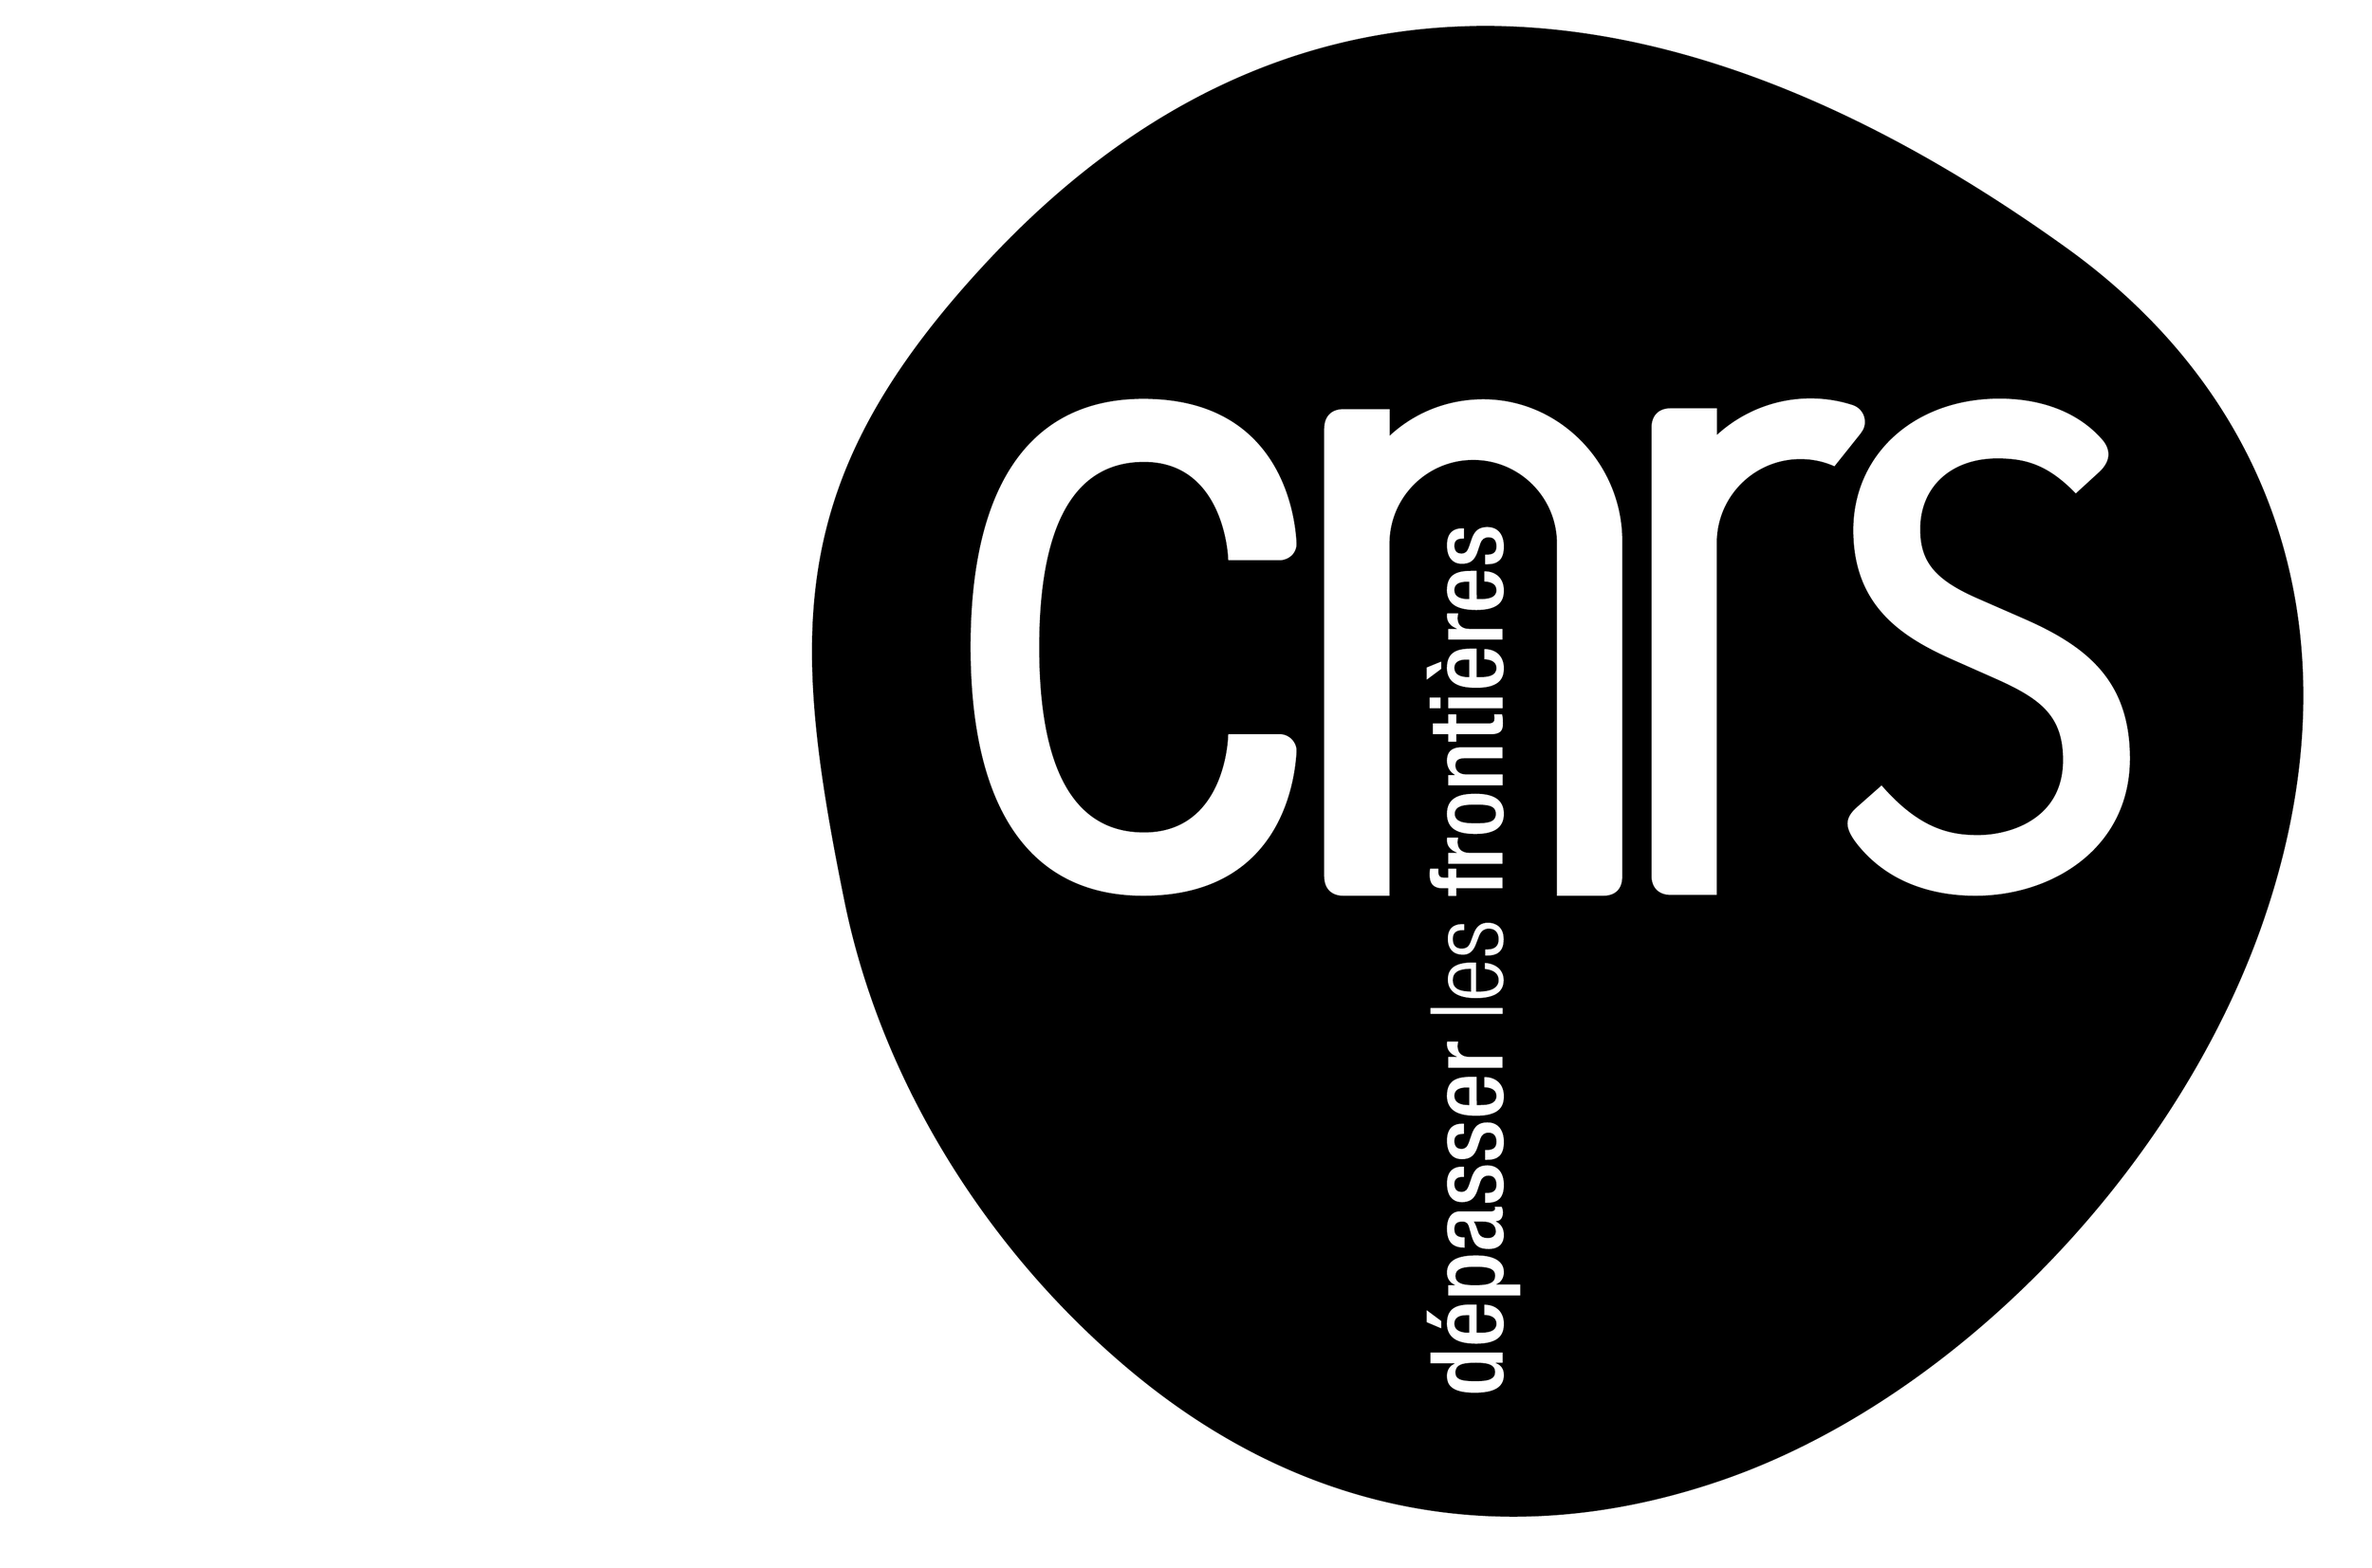 % auteur du logo : CNRS
% version tikz : Kroum Tzanev
% date : 7 décembre 2015
\usetikzlibrary{svg.path}

\begin{tikzpicture}[x=1pt,y=1pt]

  \fill[black, even odd rule,yscale=-1] svg{
    % fond
    M478.81,0.43c-134.50,-8.23,-255.78,44.24,-360.44,156.26c-136.26,145.67,-133.77,247.69,-96.57,430.41c24.40,119.80,95.54,235.49,195.06,317.37c115.83,95.10,251.81,119.51,393.37,70.70c155.96,-53.80,305.17,-208.00,362.94,-374.84c62.76,-181.83,14.55,-346.77,-132.59,-452.31c-126.56,-90.84,-248.28,-140.53,-361.76,-147.58Z
    % cnrs
    M313.43,474.65l-34.25,0l-0.14,1.02c-0.14,6.61,-4.11,64.97,-56.44,64.97c-46.59,0,-70.26,-41.74,-70.26,-124.21c0,-82.46,23.66,-124.36,70.26,-124.36c53.21,0,56.44,62.32,56.44,64.97l0.14,1.02l34.25,0c3.23,0,6.32,-1.32,8.52,-3.52c2.05,-2.20,3.08,-4.99,2.94,-7.93c-0.73,-16.16,-8.96,-96.87,-102.75,-96.87c-75.70,0,-115.83,57.47,-115.83,166.40c0,109.22,40.13,166.99,115.83,166.99c90.25,0,101.42,-73.79,102.75,-96.43c0.29,-3.08,-0.88,-6.02,-2.94,-8.37c-2.20,-2.35,-5.29,-3.67,-8.52,-3.67Z
    M543.34,345.00c0,-51.45,-41.74,-94.96,-93.19,-94.96c-24.25,0,-46.30,9.11,-62.76,24.40l0,-17.78l-31.01,0c-9.40,0,-12.93,6.17,-12.93,13.08l0,300.46c0,8.37,5.14,12.93,12.78,12.93l31.01,0l0,-236.22c0,-31.01,25.13,-56.15,56.15,-56.15s56.15,25.13,56.15,56.15L499.53,583.14l30.87,0c8.52,0,12.93,-4.70,12.93,-12.93L543.34,345.00Z
    M703.57,272.38c1.61,-1.91,2.49,-4.40,2.49,-7.20c0,-5.14,-3.23,-9.55,-7.93,-11.17c-8.96,-2.94,-18.52,-4.55,-28.51,-4.55c-24.10,0,-46.15,9.26,-62.76,24.40l0,-17.78l-31.01,0c-9.40,0,-12.93,6.17,-12.93,13.08l0,300.46c0,8.37,5.14,12.93,12.78,12.93l31.01,0l0,-236.22c0,-31.01,25.13,-56.15,56.15,-56.15c8.23,0,15.87,1.76,22.78,4.85l17.93,-22.49Z
    M811.17,396.59l-29.54,-12.93c-28.51,-12.49,-38.51,-24.54,-38.51,-46.45c0,-28.37,20.72,-47.48,51.74,-47.48c18.22,0,33.22,3.82,51.59,22.49l1.02,1.02l15.72,-14.40c9.11,-8.52,6.46,-16.16,2.64,-21.02c-15.43,-18.22,-39.98,-28.22,-69.53,-28.22c-56.88,0,-98.04,37.19,-98.04,88.20c0,50.27,31.60,71.29,65.85,86.58l30.13,13.37c30.28,13.52,44.68,25.13,44.68,54.39c0,39.69,-35.86,50.27,-57.18,50.27c-18.22,0,-38.51,-3.96,-63.50,-32.19l-1.02,-1.17l-16.46,14.55c-8.37,7.34,-8.52,13.67,-0.29,24.40c22.63,28.95,55.86,35.13,79.67,35.13c51.44,0,103.63,-31.75,103.63,-92.16c0,-52.33,-28.95,-75.55,-72.61,-94.37Z
    % dépasser les frontières
    M431.47,903.01c0,4.26,3.38,5.73,13.22,5.73c8.23,0,13.37,-1.02,13.37,-6.17c0,-4.99,-5.14,-6.17,-12.78,-6.17c-8.81,0,-13.81,1.02,-13.81,6.61Zm27.04,-6.61l0,0.14c2.35,1.02,5.43,2.79,5.43,8.08c0,8.52,-7.05,11.90,-19.55,11.90c-16.16,0,-18.66,-5.73,-18.66,-11.31c0,-3.82,1.91,-6.90,5.14,-8.23l0,-0.14l-16.16,0l0,-7.35l48.36,0l0,6.90Z
    M440.73,864.49l-1.91,0c-4.55,0,-8.08,1.47,-8.08,5.73c0,4.55,4.55,6.02,9.26,6.02l0.73,0l0,-11.76Zm4.99,11.76l2.20,0c4.85,0,11.02,-0.58,11.02,-6.02c0,-5.29,-6.02,-5.88,-8.08,-5.88l0,-6.90c7.93,0,13.08,4.85,13.08,12.78c0,5.87,-1.76,13.37,-18.52,13.37c-9.55,0,-19.69,-2.05,-19.69,-13.52c0,-10.14,6.02,-12.78,16.16,-12.78l3.82,0l0,18.96Zm-33.51,-7.05l0,-8.08l9.70,7.20l0,4.99Z
    M458.08,838.03c0,-4.11,-3.08,-6.02,-13.08,-6.02c-8.23,0,-13.52,1.02,-13.52,6.17c0,4.99,5.14,6.17,12.93,6.17c8.67,0,13.67,-1.17,13.67,-6.32Zm-31.45,13.22l0,-6.90l4.41,0l0,-0.14c-3.23,-1.47,-5.29,-4.26,-5.29,-8.23c0,-8.23,7.05,-11.61,19.55,-11.61c15.28,0,18.66,6.17,18.66,11.17c0,3.96,-1.91,6.90,-5.14,8.23l0,0.14l16.16,0l0,7.34Z
    M443.82,801.72c1.46,1.91,2.35,5.87,3.38,8.08c1.02,2.05,3.23,2.94,5.88,2.94c3.08,0,5.43,-1.47,5.43,-4.41c0,-4.40,-3.23,-6.61,-8.67,-6.61l-6.02,0Zm11.61,-6.90c1.32,0,2.64,-0.73,2.64,-1.91c0,-0.44,-0.14,-0.88,-0.29,-1.17l4.70,0c0.44,0.88,0.88,2.20,0.88,3.52c0,3.23,-1.17,6.02,-4.70,6.17l0,0.14c3.52,1.91,5.29,4.85,5.29,9.11c0,5.73,-3.23,9.40,-10.14,9.40c-8.23,0,-9.84,-3.52,-11.46,-8.37l-1.61,-5.73c-0.73,-2.64,-1.46,-4.26,-4.70,-4.26s-5.29,1.17,-5.29,4.99c0,4.85,3.38,5.58,6.90,5.58l0,6.90c-7.64,0,-11.90,-3.23,-11.90,-12.78c0,-6.46,2.49,-11.61,8.81,-11.61Z
    M437.21,771.74l-0.88,0c-2.94,0,-5.58,1.02,-5.58,4.70c0,2.93,1.32,5.29,4.70,5.29c2.79,0,3.96,-1.32,5.29,-5.14l1.61,-4.70c1.91,-5.43,4.70,-7.93,10.58,-7.93c7.64,0,11.02,5.73,11.02,13.08c0,9.26,-4.26,12.05,-11.31,12.05l-1.32,0l0,-6.61l1.17,0c4.11,0,6.46,-1.47,6.46,-5.58c0,-3.96,-2.05,-6.02,-5.29,-6.02c-2.79,0,-4.55,1.47,-5.43,3.96l-2.05,6.02c-1.91,5.43,-4.70,7.79,-10.43,7.79c-6.90,0,-9.99,-4.99,-9.99,-12.49c0,-9.26,5.29,-11.31,9.84,-11.31l1.61,0Z
    M437.21,742.92l-0.88,0c-2.94,0,-5.58,1.02,-5.58,4.70c0,2.93,1.32,5.29,4.70,5.29c2.79,0,3.96,-1.32,5.29,-5.14l1.61,-4.70c1.91,-5.43,4.70,-7.93,10.58,-7.93c7.64,0,11.02,5.73,11.02,13.08c0,9.26,-4.26,12.05,-11.31,12.05l-1.32,0l0,-6.61l1.17,0c4.11,0,6.46,-1.46,6.46,-5.58c0,-3.96,-2.05,-6.02,-5.29,-6.02c-2.79,0,-4.55,1.46,-5.43,3.96l-2.05,6.02c-1.91,5.43,-4.70,7.79,-10.43,7.79c-6.90,0,-9.99,-4.99,-9.99,-12.49c0,-9.26,5.29,-11.31,9.84,-11.31l1.61,0Z
    M440.73,711.76l-1.91,0c-4.55,0,-8.08,1.46,-8.08,5.58c0,4.70,4.55,6.17,9.26,6.17l0.73,0l0,-11.75Zm4.99,11.75l2.20,0c4.85,0,11.02,-0.58,11.02,-6.17c0,-5.14,-6.02,-5.73,-8.08,-5.73l0,-6.90c7.93,0,13.08,4.85,13.08,12.78c0,5.87,-1.76,13.22,-18.52,13.22c-9.55,0,-19.69,-1.91,-19.69,-13.37c0,-10.14,6.02,-12.78,16.16,-12.78l3.82,0Z
    M426.62,698.53l0,-7.34l5.73,0l0,-0.14c-4.11,-1.61,-6.61,-4.26,-6.61,-8.37c0,-0.88,0.14,-1.32,0.14,-1.76l7.49,0c-0.14,0.44,-0.44,1.76,-0.44,2.94c0,3.38,1.47,7.34,8.23,7.34l21.90,0l0,7.34Z
    M414.72,662.37l48.36,0l0,-3.96l-48.36,0l0,3.96Z
    M441.91,632.09c-8.96,0.14,-12.20,2.64,-12.20,7.64s3.23,7.49,12.20,7.64l0,-15.28Zm9.26,-3.96c7.64,0.58,12.64,4.85,12.64,11.61c0,7.49,-5.29,12.05,-18.81,12.05c-12.34,0,-18.66,-4.55,-18.66,-12.49s5.43,-11.46,17.34,-11.46l1.61,0l0,19.55l1.61,0c10.29,0,13.52,-3.67,13.52,-7.64c0,-4.26,-3.08,-6.90,-9.26,-7.49Z
    M445.14,615.77c-1.91,4.99,-4.85,6.90,-8.52,6.90c-7.35,0,-10.28,-4.55,-10.28,-10.73c0,-6.76,3.38,-9.84,9.99,-9.84l1.02,0l0,4.11l-1.02,0c-4.70,0,-6.61,2.05,-6.61,5.87c0,4.70,2.49,6.46,6.02,6.46c2.49,0,4.55,-0.73,6.02,-4.85l2.20,-5.88c1.91,-4.85,5.29,-6.61,9.11,-6.61c6.17,0,10.73,3.38,10.73,11.02c0,7.34,-3.08,11.02,-11.17,11.02l-1.17,0l0,-4.11l1.02,0c5.29,0,7.93,-2.20,7.93,-6.90c0,-4.26,-2.35,-7.05,-6.46,-7.05c-3.08,0,-5.14,1.32,-6.61,4.85Z
    M432.06,578.14l0,5.14l-5.43,0l0,-5.14l-3.38,0c-6.90,0,-9.11,-3.23,-9.11,-9.26c0,-1.46,0.14,-2.93,0.29,-3.96l5.58,0l0,2.05c0,2.64,1.02,3.96,3.38,3.96l3.23,0l0,-6.02l5.43,0l0,6.02l31.01,0l0,7.20Z
    M426.62,561.67l0,-7.35l5.73,0l0,-0.14c-4.11,-1.61,-6.61,-4.26,-6.61,-8.37c0,-0.88,0.14,-1.32,0.14,-1.76l7.49,0c-0.14,0.44,-0.44,1.76,-0.44,2.94c0,3.38,1.47,7.34,8.23,7.34l21.90,0l0,7.35Z
    M458.52,528.16c0,-5.29,-4.41,-6.17,-13.67,-6.17c-8.08,0,-13.81,0.88,-13.81,6.17s5.73,6.32,13.81,6.32c9.26,0,13.67,-1.02,13.67,-6.32Zm-32.78,0c0,-10.58,7.79,-13.52,19.10,-13.52s19.11,3.38,19.11,13.52c0,10.14,-7.79,13.52,-19.11,13.52s-19.10,-2.94,-19.10,-13.52Z
    M426.62,509.05l0,-6.90l4.26,0l0,-0.29c-3.23,-1.76,-5.14,-5.29,-5.14,-9.26c0,-5.58,2.49,-9.11,9.84,-9.11l27.48,0l0,7.35l-24.98,0c-4.70,0,-6.61,1.47,-6.61,4.99c0,3.08,2.35,5.87,7.20,5.87l24.40,0l0,7.35Z
    M426.62,479.79l0,-4.99l-10.28,0l0,-7.35l10.28,0l0,-6.02l5.43,0l0,6.02l21.75,0c2.79,0,3.82,-0.88,3.82,-3.38c0,-1.02,-0.14,-1.91,-0.29,-2.64l5.43,0c0.44,1.61,0.58,3.67,0.58,5.88c0,4.99,-1.32,7.49,-8.82,7.49l-22.49,0l0,4.99Z
    M426.62,457.30l0,-7.20l36.45,0l0,7.20l-36.45,0Zm-12.49,0l0,-7.20l7.35,0l0,7.20Z
    M440.73,424.67l-1.91,0c-4.55,0,-8.08,1.47,-8.08,5.58c0,4.70,4.55,6.17,9.26,6.17l0.73,0l0,-11.75Zm4.99,11.75l2.20,0c4.85,0,11.02,-0.58,11.02,-6.17c0,-5.14,-6.02,-5.73,-8.08,-5.73l0,-6.90c7.93,0,13.08,4.85,13.08,12.78c0,5.88,-1.76,13.23,-18.52,13.23c-9.55,0,-19.69,-1.91,-19.69,-13.37c0,-10.14,6.02,-12.93,16.16,-12.93l3.82,0l0,19.10Zm-33.51,1.76l0,-8.23l9.70,-3.96l0,4.99Z
    M426.62,411.29l0,-7.20l5.73,0l0,-0.14c-4.11,-1.61,-6.61,-4.40,-6.61,-8.52c0,-0.73,0.14,-1.17,0.14,-1.76l7.49,0c-0.14,0.58,-0.44,1.91,-0.44,3.08c0,3.38,1.47,7.34,8.23,7.34l21.90,0l0,7.20Z
    M440.73,372.48l-1.91,0c-4.55,0,-8.08,1.46,-8.08,5.58c0,4.70,4.55,6.02,9.26,6.02l0.73,0l0,-11.61Zm4.99,11.61l2.20,0c4.85,0,11.02,-0.58,11.02,-6.02c0,-5.14,-6.02,-5.73,-8.08,-5.73l0,-6.90c7.93,0,13.08,4.85,13.08,12.78c0,5.87,-1.76,13.22,-18.52,13.22c-9.55,0,-19.69,-2.05,-19.69,-13.37c0,-10.14,6.02,-12.93,16.16,-12.93l3.82,0Z
    M437.21,343.53l-0.88,0c-2.94,0,-5.58,0.88,-5.58,4.70c0,2.94,1.32,5.29,4.70,5.29c2.79,0,3.96,-1.32,5.29,-5.14l1.61,-4.70c1.91,-5.43,4.70,-7.93,10.58,-7.93c7.64,0,11.02,5.73,11.02,13.08c0,9.11,-4.26,11.90,-11.31,11.90l-1.32,0l0,-6.46l1.17,0c4.11,0,6.46,-1.46,6.46,-5.58s-2.05,-6.02,-5.29,-6.02c-2.79,0,-4.55,1.46,-5.43,3.96l-2.05,6.02c-1.91,5.43,-4.70,7.79,-10.43,7.79c-6.90,0,-9.99,-4.99,-9.99,-12.49c0,-9.26,5.29,-11.31,9.84,-11.31l1.61,0Z
    };
\end{tikzpicture}
